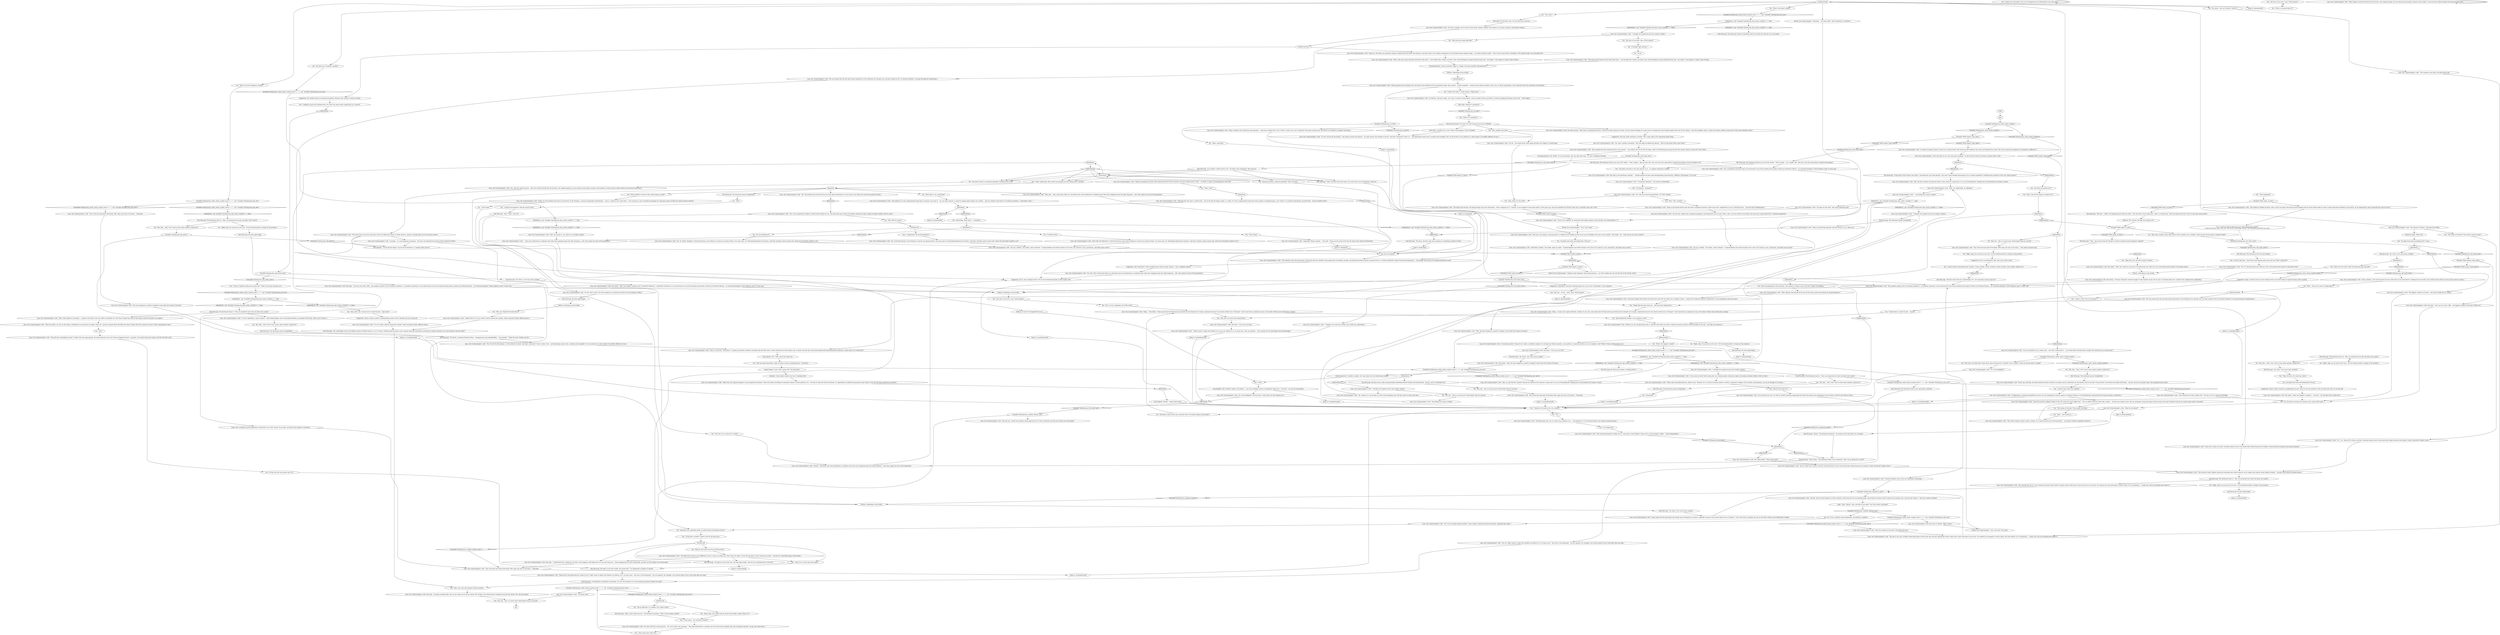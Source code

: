 # WHIRLING / LENA CRYPTIDS CHECK
# White check leading to the first batch of cryptids.
# ==================================================
digraph G {
	  0 [label="START"];
	  1 [label="input"];
	  2 [label="Lena, the Cryptozoologist's wife: \"Hmm... I'm not sure I agree with that, sweetie. At any rate, some argue that the kind green ape should also be thought of as human, especially because it has shown itself to be so *humane*. I don't dare form an opinion one way or the other without more information, though.\""];
	  3 [label="You: \"What evidence is there of this animal being a sound?\""];
	  4 [label="Lena, the Cryptozoologist's wife: \"Plenty. It's the evidence that led to its discovery. In the Twenties, a group of Areopagite ornithologists -- that is, scientists who study birds -- were trying out a new recording technology for capturing sounds outside the range of human hearing.\""];
	  5 [label="IsKimHere()  and  Variable[\"whirling.lena_kim_wants_cryptids\"] == false"];
	  6 [label="IsKimHere()  and  Variable[\"whirling.lena_kim_wants_cryptids\"] == false", shape=diamond];
	  7 [label="!(IsKimHere()  and  Variable[\"whirling.lena_kim_wants_cryptids\"] == false)", shape=diamond];
	  8 [label="You: \"Right, okay, we can move on for now.\" (It'd be dishonourable to renege on the promise.)"];
	  9 [label="Lena, the Cryptozoologist's wife: \"There are limits, you see, to how large a metabolism an ecosystem can beget. Some say a gravity anomaly below the Koko Nur desert might allow the creature to grow to these *gargantuan* sizes.\""];
	  10 [label="Lena, the Cryptozoologist's wife: \"Oh -- it is. None of its victims survived. Grieving relatives never even found their bodies because the Gnome's venom *dissolved* organic tissue.\""];
	  11 [label="You: \"It followed him?\""];
	  12 [label="Lena, the Cryptozoologist's wife: \"The bird was controlling his mind. It *kept* him from approaching. He could step back, but every time he stepped forward -- paralysis. Uwe spent three days trying, until the bird flew away.\""];
	  13 [label="Lena, the Cryptozoologist's wife: \"More like *he* followed it. A bird that big has many litres of blood in it and he was dying of thirst. For many days, Dr. Plattenkalk followed the teratorn, until they reached a great canyon wall, where the bird finally landed to rest.\""];
	  14 [label="Lena, the Cryptozoologist's wife: \"The eight-eyed teratorn was indifferent to him, as long as he didn't get closer than two steps. It even let him feed on some carcasses up there -- and the two unfertilized eggs it left behind.\""];
	  15 [label="Lena, the Cryptozoologist's wife: She grins. \"I'm glad you liked them, but I'm not really one to tell you about *all* of them. You should ask my husband if you get the chance. He's the real expert.\""];
	  16 [label="You: \"I helped you get your husband back. You *owe* me some sweet cryptid facts as a reward!\""];
	  17 [label="You: \"I want to know everything about cryptids. Living cryptids, extinct cryptids, marine cryptids, land cryptids. Bring it on!\""];
	  18 [label="Lena, the Cryptozoologist's wife: \"Your work must get quite frustrating. Well, okay, just one or two more...\" She grins."];
	  19 [label="You: \"But, but... this is so much more *interesting* than my real job.\""];
	  20 [label="Lena, the Cryptozoologist's wife: \"Please don't misunderstand me, either of you! I didn't mean to imply that Seolites are inferior to us. In many ways,\" she turns to the lieutenant, \"you are superior. For example, your earwax doesn't have a foul odour like ours does.\""];
	  21 [label="Kim Kitsuragi: \"A tremendous evolutionary advantage, I'm sure. But perhaps we've had enough speculative biology for today?\""];
	  22 [label="Lena, the Cryptozoologist's wife: \"What do you mean?\""];
	  23 [label="You: \"He doesn't seem to have any character flaws. No human being is that perfect.\""];
	  24 [label="Lena, the Cryptozoologist's wife: She smiles. \"Well, the most dangerous cryptid is thought to have been the Gnome of Geroma.\""];
	  25 [label="Kim Kitsuragi: \"If the body of the creature was found,\" the lieutenant can't help himself, \"why aren't there detailed illustrations of it in science textbooks? Confirming the existence of this very lethal species?\""];
	  26 [label="You: \"Shush, Kim, she's gonna tell me about the invisible cryptid. What is it?\""];
	  27 [label="Jump to: [daquahub]"];
	  28 [label="You: \"What does it, um, sound like?\""];
	  29 [label="Lena, the Cryptozoologist's wife: \"Like nothing. It's such a high-pitched sound that us humans can't hear it -- nor can other animals. It could be ringing right outside your window -- and you wouldn't even know it! It could be anywhere -- everywhere, even...\""];
	  30 [label="Jump to: [daquahub]"];
	  31 [label="Kim Kitsuragi: \"And I *don't*. Just one.\""];
	  32 [label="Lena, the Cryptozoologist's wife: \"...everything has a price, sweetie.\""];
	  33 [label="You: \"Wow. *The* cryptid?\""];
	  34 [label="You: \"I understand. He started hunting it.\""];
	  35 [label="Lena, the Cryptozoologist's wife: \"Absolutely, sweetie,\" she smiles, glad you agree. \"Cryptozoologists have been tracing it ever since, but Uamrao is vast, mysterious, and holds many secrets.\""];
	  36 [label="Lena, the Cryptozoologist's wife: \"This one's very famous, everyone knows it. People will be looking at that tie on you and thinking: that man is into cryptids.\" She winks. \"So -- what else do you want to know?\""];
	  37 [label="Logic: \"Alas!\" Always \"alas, and then it was gone!\" Isn't that overly convenient?"];
	  38 [label="Lena, the Cryptozoologist's wife: \"I'm very grateful to you, sweetie. But -- now that I think about it -- you should talk to Morell about cryptids. He could tell you so much more!\""];
	  39 [label="Lena, the Cryptozoologist's wife: \"Oh, I'd be delighted!\""];
	  40 [label="You: \"Why don't you have more information?\""];
	  41 [label="Kim Kitsuragi: The lieutenant pauses thoughtfully."];
	  42 [label="You: \"I don't understand. Why would you prolong your life? Being alive is terrible.\""];
	  43 [label="You: \"Right, okay, we can move on for now.\" (It'd be dishonourable to renege on the promise.)"];
	  44 [label="You: \"What if it's predatory?\""];
	  45 [label="You: \"They amplify each other.\""];
	  46 [label="Variable[\"whirling.lena_tell_water_lock\"]"];
	  47 [label="Variable[\"whirling.lena_tell_water_lock\"]", shape=diamond];
	  48 [label="!(Variable[\"whirling.lena_tell_water_lock\"])", shape=diamond];
	  49 [label="Volition: Or he'll be *disappointed* in you."];
	  50 [label="You: \"Immortal bacteria, immortal geologist? That's too wild.\""];
	  51 [label="You: No. It was a perfectly good explanation, stop being so sceptical."];
	  52 [label="You: \"Okay. What *is* this bird?\""];
	  53 [label="Lena, the Cryptozoologist's wife: \"The eight-eyed teratorn, the largest flying avian ever discovered -- with a wingspan of 11.5 metres. It was thought to have gone extinct 3,500 years ago, some even doubted the *fossils* were real. A mutation, they said. Until...\""];
	  54 [label="Lena, the Cryptozoologist's wife: \"It happened on a botanical expedition into the vast and unexplored Uamrao canyon in southeast Iilmaraa. Dr. Plattenkalk got separated from his group during a sandstorm...\""];
	  55 [label="Variable[\"TASK.inspect_traps_done\"]"];
	  56 [label="Variable[\"TASK.inspect_traps_done\"]", shape=diamond];
	  57 [label="!(Variable[\"TASK.inspect_traps_done\"])", shape=diamond];
	  58 [label="IsKimHere()  and  Variable[\"whirling.lena_kim_wants_cryptids\"] == false"];
	  59 [label="IsKimHere()  and  Variable[\"whirling.lena_kim_wants_cryptids\"] == false", shape=diamond];
	  60 [label="!(IsKimHere()  and  Variable[\"whirling.lena_kim_wants_cryptids\"] == false)", shape=diamond];
	  61 [label="Morell, the Cryptozoologist: \"Sure, why not?\" He scowls."];
	  62 [label="Jump to: [lenamainhub]"];
	  63 [label="kimhumanhub"];
	  64 [label="Kim Kitsuragi: The lieutenant leans in. \"Hey, you promised you'd only ask about one cryptid.\""];
	  65 [label="You: \"What's the tiniest cryptid?\""];
	  66 [label="Lena, the Cryptozoologist's wife: \"The most dangerous cryptid is thought to have been the Gnome of Geroma.\""];
	  67 [label="Kim Kitsuragi: The lieutenant leans in. \"Hey, you promised you'd only ask about *one* cryptid.\""];
	  68 [label="You: \"But, Kim... Don't *you* want to hear about another cryptid too?\""];
	  69 [label="You: \"Wow. With its saliva?\""];
	  70 [label="Lena, the Cryptozoologist's wife: \"The world's largest canyon system, sweetie. It's a barren waste east of the Erg desert -- an ancient riverbed, completely dried up.\""];
	  71 [label="You: \"Hold on, how did he survive to tell the story?\""];
	  72 [label="Suggestion: Nope, you don't have any new winning tactics to get the woman to spill the beans about cryptids."];
	  73 [label="Kim Kitsuragi: He nods approvingly."];
	  74 [label="Kim Kitsuragi: The lieutenant pauses thoughtfully."];
	  75 [label="Lena, the Cryptozoologist's wife: \"Mhm, Mijanou did talk about the end of the world a great deal before her abrupt departure.\""];
	  76 [label="Kim Kitsuragi: \"We don't have time for Cryptozoology 101. Let's get back to work, shall we?\""];
	  77 [label="Lena, the Cryptozoologist's wife: She looks at you, her voice grave suddenly. \"It still took the Gnome of Geroma an entire *day* to die.\""];
	  78 [label="Lena, the Cryptozoologist's wife: \"I thought we'd agreed on just one cryptid, sweetie.\""];
	  79 [label="Electrochemistry: Cryptids, cryptids, let's hear about ALL the interesting cryptids!"];
	  80 [label="Lena, the Cryptozoologist's wife: \"Oh, no, I didn't mean to imply that Seolites are inferior to us. In many ways,\" she turns to the lieutenant, \"you are superior. For example, your earwax doesn't have a foul odour like ours does.\""];
	  81 [label="Lena, the Cryptozoologist's wife: \"That would be the Giant of Koko Nur!\" she says as if it's common knowledge."];
	  82 [label="You: \"You mean, there is an immortal geologist wandering the world?\""];
	  83 [label="Lena, the Cryptozoologist's wife: \"I thought we'd agreed on just one cryptid, sweetie.\""];
	  84 [label="Lena, the Cryptozoologist's wife: \"No one knows for sure. It is like an *awful* mountain appearing from below the horizon and expanding to cover almost a third of your field of vision.\""];
	  85 [label="Lena, the Cryptozoologist's wife: \"The towering luminosity of Koko Nur is a bad omen in local folklore. Some say it's a fata morgana, others -- a fate unimaginable.\""];
	  86 [label="You: \"But, Kim... Don't *you* want to hear about another cryptid too?\""];
	  87 [label="You: \"Are there any photos of it?\""];
	  88 [label="Lena, the Cryptozoologist's wife: \"It could be,\" she says calmly. \"As I said, it could be *everywhere*, and we wouldn't know any better. It could be ringing all the days of our lives -- *and* nights.\""];
	  89 [label="Lena, the Cryptozoologist's wife: \"After that, the corpuscle appears to have migrated elsewhere. There have been recordings of anomalies similar to those spotted in Ea -- but they've been few and far between. It's impossible to confirm the presence of any stable Col Do Ma Ma Daqua population anywhere.\""];
	  90 [label="Suggestion: She *transforms* when speaking about these strange animals -- into a confident woman."];
	  91 [label="Lena, the Cryptozoologist's wife: \"He was lost, without any navigation equipment and desperately low on water. After a day or two he noticed a bird high in the noon sky. A great black bird, it seemed gargantuan.\""];
	  92 [label="You: \"He was following it?\""];
	  93 [label="Lena, the Cryptozoologist's wife: \"Yes. Or, rather, *hunting*. A bird that big has a lot of blood in it and he was dying of thirst. For many days, Dr. Plattenkalk followed the teratorn, until they reached a great canyon wall, where the bird finally landed to rest.\""];
	  94 [label="Rhetoric: He's sincere. He likes the audacity of it."];
	  95 [label="Variable[\"whirling.lena_white_check_cryptids\"]"];
	  96 [label="Variable[\"whirling.lena_white_check_cryptids\"]", shape=diamond];
	  97 [label="!(Variable[\"whirling.lena_white_check_cryptids\"])", shape=diamond];
	  98 [label="Jump to: [lenamainhub]"];
	  99 [label="Lena, the Cryptozoologist's wife: \"Your work must get quite frustrating. Well, okay, just one or two more...\" She smiles mischievously."];
	  100 [label="Lena, the Cryptozoologist's wife: \"Sorry, sweetie. I can't get into that just now. Garte did say he could deliver a telegram for me earlier, and I should really notify our house sitter about our delay...\""];
	  101 [label="IsKimHere()  and  Variable[\"whirling.lena_kim_wants_cryptids\"] == false"];
	  102 [label="IsKimHere()  and  Variable[\"whirling.lena_kim_wants_cryptids\"] == false", shape=diamond];
	  103 [label="!(IsKimHere()  and  Variable[\"whirling.lena_kim_wants_cryptids\"] == false)", shape=diamond];
	  104 [label="Kim Kitsuragi: He nods approvingly."];
	  105 [label="You: \"Just one or two more, Lena. Pretty please?\""];
	  106 [label="Lena, the Cryptozoologist's wife: \"I thought we'd agreed on just one cryptid, sweetie.\""];
	  107 [label="Lena, the Cryptozoologist's wife: \"Yes, and she's quite mad too -- after she treated herself with the bacteria, she stopped ageing, but also became increasingly eccentric and irascible, so that even her oldest friends were forced to pull away...\""];
	  108 [label="Lena, the Cryptozoologist's wife: \"Hmm...\" She thinks. \"Some argue that the kind green ape should also be thought of as human, especially because it has shown itself to be so *humane*. I don't dare form an opinion one way or the other without more information, though.\""];
	  109 [label="Variable[\"whirling.lena_white_check_cryptid_count\"] == 2  and  Variable[\"whirling.lena_just_one\"]"];
	  110 [label="Variable[\"whirling.lena_white_check_cryptid_count\"] == 2  and  Variable[\"whirling.lena_just_one\"]", shape=diamond];
	  111 [label="!(Variable[\"whirling.lena_white_check_cryptid_count\"] == 2  and  Variable[\"whirling.lena_just_one\"])", shape=diamond];
	  112 [label="IsKimHere()"];
	  113 [label="IsKimHere()", shape=diamond];
	  114 [label="!(IsKimHere())", shape=diamond];
	  115 [label="Jump to: [daquahub]"];
	  116 [label="Kim Kitsuragi: \"Okay. I won't spoil your fun,\" the lieutenant concedes. \"What is the invisible cryptid?\""];
	  117 [label="IsKimHere()"];
	  118 [label="IsKimHere()", shape=diamond];
	  119 [label="!(IsKimHere())", shape=diamond];
	  120 [label="Half Light: Maybe it's predatory?"];
	  121 [label="You: \"The Gnome of Geroma? That doesn't sound too bad.\""];
	  122 [label="You: \"*Cryobacter... katlensis*?\""];
	  123 [label="You: \"And there was something about an undiscovered sub-species of man?\""];
	  124 [label="Lena, the Cryptozoologist's wife: \"Yes. A bird that big has a lot of blood in it and he was dying of thirst. For many days Dr. Plattenkalk followed the teratorn. Until they reached a great canyon wall, where the bird finally landed to rest.\""];
	  125 [label="IsKimHere()"];
	  126 [label="IsKimHere()", shape=diamond];
	  127 [label="!(IsKimHere())", shape=diamond];
	  128 [label="IsKimHere()  and  Variable[\"whirling.lena_kim_wants_cryptids\"] == false"];
	  129 [label="IsKimHere()  and  Variable[\"whirling.lena_kim_wants_cryptids\"] == false", shape=diamond];
	  130 [label="!(IsKimHere()  and  Variable[\"whirling.lena_kim_wants_cryptids\"] == false)", shape=diamond];
	  131 [label="Lena, the Cryptozoologist's wife: She smiles. \"Well, the smallest cryptid is the *Cryobacter katlensis*, a unicellular bacterium. It was discovered in one of the northern-most points of Katla on the Boreal Plateau -- by renowned geologist Catelyn Mijanou some 70 years ago.\""];
	  132 [label="You: \"Right, okay, we can move on for now.\" (It'd be dishonourable to renege on the promise.)"];
	  133 [label="Lena, the Cryptozoologist's wife: \"Everyone thought the bacteria had driven her mad. But she really was a brilliant woman -- maybe the Cryobacter katlensis allowed her to see something no one else could...\""];
	  134 [label="Kim Kitsuragi: The lieutenant pauses thoughtfully."];
	  135 [label="Jump to: [lenamainhub]"];
	  136 [label="Kim Kitsuragi: \"Ah, fuck it. Let's have more cryptids.\""];
	  137 [label="Lena, the Cryptozoologist's wife: \"Alas, the first scientist who got his hands on the creature's corpse put it in a jar of formaldehyde, thinking that would detoxify the Gnome's venom.\""];
	  138 [label="Kim Kitsuragi: He nods approvingly."];
	  139 [label="You: \"Are there any *invisible* cryptids?\""];
	  140 [label="Kim Kitsuragi: \"Of course. All fairy tales have someone or something invisible in them.\""];
	  141 [label="You: \"You're right Kim, it's childish, but I need to know.\""];
	  142 [label="Lena, the Cryptozoologist's wife: \"No, dear. But this is basic physics... Oh, sorry, there I go assuming...\" She looks flustered for a moment, her eyes full of mute apology, then she recomposes herself. \"At any rate, these tests...\""];
	  143 [label="Lena, the Cryptozoologist's wife: \"The scientists soon discovered they could track and even *predict* what appeared to be feeding, mating, and migration patterns based on sound waves in a *strictly delimited* range of ultrasonic frequencies -- even higher than those of the highest-pitched bat calls.\""];
	  144 [label="Suggestion: This lady really should be a teacher. She's really good at the explaining things thing."];
	  145 [label="Lena, the Cryptozoologist's wife: \"Sequester. Thyme. Josquin --\" She nods. \"Those are but some of the Ma Ma Daqua they followed individually.\""];
	  146 [label="Lena, the Cryptozoologist's wife: \"They grew quite obsessed with these little birds -- even though they couldn't see them, they could distinguish among individual birds and,\" she smiles, \"even began to *name* some of them.\""];
	  147 [label="Lena, the Cryptozoologist's wife: \"Mijanou disappeared shortly after injecting herself with the bacteria she had brought back to study -- no doubt, in hopes of prolonging her *own* life.\""];
	  148 [label="Kim Kitsuragi: The lieutenant leans in. \"Hey, you promised you'd only ask about one cryptid.\""];
	  149 [label="Kim Kitsuragi: The lieutenant mutters something under his breath but nods for you to go ahead."];
	  150 [label="Lena, the Cryptozoologist's wife: \"Yes! It's the kind green ape. Half war story, half undiscovered species in the genus homo.\""];
	  151 [label="Lena, the Cryptozoologist's wife: \"Well, the cryptid on your pen is the kind green ape.\""];
	  152 [label="Lena, the Cryptozoologist's wife: \"I didn't mean to imply that Seolites are in any way inferior to us. In some ways, they are superior -- every species has its advantages and disadvantages.\""];
	  153 [label="Lena, the Cryptozoologist's wife: \"Which is to say, the kind green ape is a species with which we share a common ancestor and that evolved parallel to our own -- just like your partner's!\""];
	  154 [label="Kim Kitsuragi: \"Yes, advantages such as the flakier texture of Seolite earwax, or so I've heard. Nothing inspires pride in one's species quite like speculative evolutionary biology. Perhaps we've had enough of that for today?\""];
	  155 [label="Lena, the Cryptozoologist's wife: \"*Cryobacter katlensis*,\" she answers immediately."];
	  156 [label="Lena, the Cryptozoologist's wife: \"Alas, no. And the first scientist who got his hands on the creature's corpse put it in a jar of formaldehyde, thinking that would detoxify the Gnome's venom.\""];
	  157 [label="You: \"Why is the Ma Ma Daqua so afraid of us?\""];
	  158 [label="Kim Kitsuragi: The lieutenant pauses thoughtfully."];
	  159 [label="Kim Kitsuragi: \"Ah, fuck it. Let's have more cryptids.\""];
	  160 [label="You: \"Wait, she *injected* herself with it?\""];
	  161 [label="IsKimHere()"];
	  162 [label="IsKimHere()", shape=diamond];
	  163 [label="!(IsKimHere())", shape=diamond];
	  164 [label="Logic: Sure. A perfectly good explanation. It dissolved in its *own* venom. Go on then, ask about more gnomes or whatever."];
	  165 [label="Lena, the Cryptozoologist's wife: \"Yes. It has amazing healing qualities. Some soldiers reported growing back limbs, regaining their sight...\""];
	  166 [label="Untitled hub"];
	  167 [label="Lena, the Cryptozoologist's wife: \"Of course, sweetie. Do you want to hear about another cryptid? The teratorn is, by many accounts, the greatest though...\""];
	  168 [label="You: \"An eight-eyed mind-controlling bird? No way.\""];
	  169 [label="Lena, the Cryptozoologist's wife: She nods. \"I understand your scepticism, but that's what happens with things that are rare and stand out -- their disappearance is most memorable, and they are least likely to be found again.\""];
	  170 [label="You: \"Seems very convenient, that it just disappeared and nothing like it was seen again.\""];
	  171 [label="Variable[\"whirling.lena_white_check_cryptid_count\"] == 2  and  Variable[\"whirling.lena_just_one\"]"];
	  172 [label="Variable[\"whirling.lena_white_check_cryptid_count\"] == 2  and  Variable[\"whirling.lena_just_one\"]", shape=diamond];
	  173 [label="!(Variable[\"whirling.lena_white_check_cryptid_count\"] == 2  and  Variable[\"whirling.lena_just_one\"])", shape=diamond];
	  174 [label="Lena, the Cryptozoologist's wife: She turns to Morell. \"Right, honey?\""];
	  175 [label="Variable[\"whirling.lena_white_check_cryptids_failed\"]"];
	  176 [label="Variable[\"whirling.lena_white_check_cryptids_failed\"]", shape=diamond];
	  177 [label="!(Variable[\"whirling.lena_white_check_cryptids_failed\"])", shape=diamond];
	  178 [label="You: \"Hey, Lena, I'd really like to hear about some of those juicy *cryptids* you've studied. Could you tell me about a couple?\""];
	  179 [label="Lena, the Cryptozoologist's wife: \"It's our closest relative among the cryptids. Same taxonomic family, different genus.\""];
	  180 [label="Lena, the Cryptozoologist's wife: \"Please don't misunderstand me, either of you. *Human* as it is used in everyday speech is hardly a taxonomic category. For all intents and purposes, you can be thought of as human...\""];
	  181 [label="You: \"But, but... this is so much more *interesting* than my real job.\""];
	  182 [label="You: \"What did this cryptid look like?\""];
	  183 [label="Lena, the Cryptozoologist's wife: \"The bacterial colony Mijanou found had remained alive while frozen in ice for longer than anyone could reliably estimate -- certainly from before recorded history.\""];
	  184 [label="You: \"Just one or two more, Lena. Pretty please?\""];
	  185 [label="Kim Kitsuragi: The lieutenant pauses thoughtfully."];
	  186 [label="Variable[\"whirling.lena_big_giant\"]"];
	  187 [label="Variable[\"whirling.lena_big_giant\"]", shape=diamond];
	  188 [label="!(Variable[\"whirling.lena_big_giant\"])", shape=diamond];
	  189 [label="Jump to: [cryptidintrohub]"];
	  190 [label="Volition: Something in him breaks."];
	  191 [label="Lena, the Cryptozoologist's wife: \"What an interesting question! And the answer is: yes, there are!\""];
	  192 [label="Untitled hub"];
	  193 [label="Jump to: [daquahub]"];
	  194 [label="Lena, the Cryptozoologist's wife: \"It's the *Col Do Ma Ma Daqua*,\" the woman corrects her glasses. \"Its name means 'thin whisper of sound'. And that's *precisely* what it is -- self-replicating sound waves, invisible and intangible! The Col Do Ma Ma is very afraid of us, which makes it incredibly difficult to track...\""];
	  195 [label="You: \"I don't know... Do I look like a dweeb?\""];
	  196 [label="Half Light: I wouldn't be so sure. What if the damage is *also* invisible?"];
	  197 [label="Kim Kitsuragi: He nods approvingly."];
	  198 [label="Kim Kitsuragi: The lieutenant leans in. \"Hey, you promised you'd only ask about one cryptid.\""];
	  199 [label="Lena, the Cryptozoologist's wife: \"Well, the answer is: yes, there is an invisible cryptid.\""];
	  200 [label="You: \"Okay. Not now, let's back up a notch.\""];
	  201 [label="Lena, the Cryptozoologist's wife: \"Oh, I'd be delighted! Truth be told, I could really use the company too...\""];
	  202 [label="Variable[\"TASK.inspect_traps_done\"]"];
	  203 [label="Variable[\"TASK.inspect_traps_done\"]", shape=diamond];
	  204 [label="!(Variable[\"TASK.inspect_traps_done\"])", shape=diamond];
	  205 [label="Lena, the Cryptozoologist's wife: She grins. \"Can't say no to that. Well... the biggest cryptid is the Giant of Koko Nur.\""];
	  206 [label="Jump to: [lenamainhub]"];
	  207 [label="Lena, the Cryptozoologist's wife: \"The smallest cryptid is the *Cryobacter katlensis*, a unicellular bacterium. It was discovered in one of the northern-most points of Katla on the Boreal Plateau -- by renowned geologist Catelyn Mijanou some 70 years ago.\""];
	  208 [label="Jump to: [cryptidintrohub]"];
	  209 [label="You: \"People like him who stand out... they just don't belong here.\""];
	  210 [label="Jump to: [lenamainhub]"];
	  211 [label="Lena, the Cryptozoologist's wife: She grins. \"Can't say no to that. Well... the smallest cryptid is the *Cryobacter katlensis*, a unicellular bacterium. It was discovered in one of the northern-most points of Katla on the Boreal Plateau -- by renowned geologist Catelyn Mijanou some 70 years ago.\""];
	  212 [label="You: \"A whisper light and low...\""];
	  213 [label="Lena, the Cryptozoologist's wife: \"Well, dear -- they cancel each other out. And these tests were performed so recklessly that when they happened upon the right frequency... well, they wiped out most of the population.\""];
	  214 [label="You: \"But how can an animal be a sound?\""];
	  215 [label="You: \"Interesting. What about...\" (Conclude.)"];
	  216 [label="Lena, the Cryptozoologist's wife: \"Yes. The bacteria had survived in the ice since times immemorial. It is not hard to see where she could have gotten the idea.\""];
	  217 [label="Lena, the Cryptozoologist's wife: \"Indeed there is! It's our closest relative among the cryptids. Same taxonomic family, different genus.\""];
	  218 [label="You: \"Is this bird a cryptid?\" (Point to the tie she gave you.)"];
	  219 [label="Morell, the Cryptozoologist: \"Mutation...\" the man scoffs. \"All of evolution is a mutation.\""];
	  220 [label="Kim Kitsuragi: \"This one -- I liked,\" the lieutenant puts down his notes. \"Not only does it have eight eyes, *and* is a living fossil, *and* the largest bird ever to live. It also does mind control.\""];
	  221 [label="Variable[\"TASK.report_to_lena\"]"];
	  222 [label="Variable[\"TASK.report_to_lena\"]", shape=diamond];
	  223 [label="!(Variable[\"TASK.report_to_lena\"])", shape=diamond];
	  224 [label="Morell, the Cryptozoologist: \"Modern radar telemetry shows great promise -- we *will* confirm this one. By the end of the decade, latest.\""];
	  225 [label="Variable[\"whirling.lena_tell_water_lock\"]"];
	  226 [label="Variable[\"whirling.lena_tell_water_lock\"]", shape=diamond];
	  227 [label="!(Variable[\"whirling.lena_tell_water_lock\"])", shape=diamond];
	  228 [label="Suggestion: Sometimes, the most charming thing you can do is be *reasonable* in your requests."];
	  229 [label="Lena, the Cryptozoologist's wife: \"I suppose you could use a break, and I could use a distraction...\""];
	  230 [label="Kim Kitsuragi: The lieutenant shuts his eyes briefly..."];
	  231 [label="Variable[\"whirling.lena_tell_water_lock\"]"];
	  232 [label="Variable[\"whirling.lena_tell_water_lock\"]", shape=diamond];
	  233 [label="!(Variable[\"whirling.lena_tell_water_lock\"])", shape=diamond];
	  234 [label="Kim Kitsuragi: \"Ah, fuck it. Let's have more cryptids.\""];
	  235 [label="You: \"Just one or two more, Lena. Pretty please?\""];
	  236 [label="Lena, the Cryptozoologist's wife: \"Oh, sweetie, it's not all quite so awful. But prolonging one's life does seem to come with risks.\""];
	  237 [label="daquahub"];
	  238 [label="You: Just nod eagerly."];
	  239 [label="Variable[\"whirling.lena_col_half\"]"];
	  240 [label="Variable[\"whirling.lena_col_half\"]", shape=diamond];
	  241 [label="!(Variable[\"whirling.lena_col_half\"])", shape=diamond];
	  242 [label="You: \"Mhm, song birds.\""];
	  243 [label="You: \"Could it be *here*?\" (Look around.) \"Right now?\""];
	  244 [label="Lena, the Cryptozoologist's wife: \"It's not. Don't worry. If it were predatory we would have found it by the damage it inflicts.\""];
	  245 [label="Physical Instrument: You have *no clue* because you're not a DWEEB."];
	  246 [label="You: \"This has been educational, sadly we need to discuss something else.\" (Conclude.)"];
	  247 [label="You: \"War story?\""];
	  248 [label="Volition: Something in him breaks."];
	  249 [label="Lena, the Cryptozoologist's wife: \"Every now and then, the bird would dive down to feed on an animal carcass somewhere on the horizon. But by the time Uwe got there, the teratorn had taken off already -- and the carcass was picked clean. This happened many times.\""];
	  250 [label="Lena, the Cryptozoologist's wife: \"Yes way, sweetie,\" she smiles, used to derision. \"Cryptozoologists have been tracing it ever since, but Uamrao is vast, mysterious, and holds many secrets.\""];
	  251 [label="Suggestion: There's really no point in manipulating anyone. She'd be only too pleased to tell you about her work. Go on and ask!"];
	  252 [label="Kim Kitsuragi: The lieutenant throws you one of his *looks*. \"*One* cryptid -- not a couple. One. This won't turn into some kind of cryptid extravaganza.\""];
	  253 [label="Variable[\"whirling.lena_cryptids_rhetoric_alas\"]"];
	  254 [label="Variable[\"whirling.lena_cryptids_rhetoric_alas\"]", shape=diamond];
	  255 [label="!(Variable[\"whirling.lena_cryptids_rhetoric_alas\"])", shape=diamond];
	  256 [label="Lena, the Cryptozoologist's wife: \"But just one. I doubt your partner would appreciate it if I were to distract you from your duties for much longer!\""];
	  257 [label="Lena, the Cryptozoologist's wife: \"The biggest cryptid is of course -- the Giant of Koko Nur. It's huge.\""];
	  258 [label="You: \"Right, okay, we can move on for now.\" (It'd be dishonourable to renege on the promise.)"];
	  259 [label="Variable[\"whirling.lena_white_check_cryptid_count\"] == 2  and  Variable[\"whirling.lena_just_one\"]"];
	  260 [label="Variable[\"whirling.lena_white_check_cryptid_count\"] == 2  and  Variable[\"whirling.lena_just_one\"]", shape=diamond];
	  261 [label="!(Variable[\"whirling.lena_white_check_cryptid_count\"] == 2  and  Variable[\"whirling.lena_just_one\"])", shape=diamond];
	  262 [label="Kim Kitsuragi: The lieutenant looks at you, pleasantly surprised."];
	  263 [label="Lena, the Cryptozoologist's wife: She looks at the lieutenant, genially. \"...though Seolites do have some distinguishing characteristics, different *advantages*, if you will.\""];
	  264 [label="You: \"And just how big is it?\""];
	  265 [label="Encyclopedia: \"Col Do Ma Ma Daqua\" can also be translated as \"a whisper light and low.\""];
	  266 [label="Lena, the Cryptozoologist's wife: \"That is a sad story.\" She frowns. \"A group of university students assisting with the field work, in their enthusiasm for the project and, no doubt, because they were preoccupied with impressing their professors, nearly drove it to *extinction*.\""];
	  267 [label="IsKimHere()"];
	  268 [label="IsKimHere()", shape=diamond];
	  269 [label="!(IsKimHere())", shape=diamond];
	  270 [label="IsKimHere()"];
	  271 [label="IsKimHere()", shape=diamond];
	  272 [label="!(IsKimHere())", shape=diamond];
	  273 [label="You: \"She was preparing for the end times. She wanted to witness and record the Twilight Proceedings.\""];
	  274 [label="Kim Kitsuragi: \"That's not how the world works. Let's get back to our investigation, shall we?\""];
	  275 [label="You: \"It won't take long... what harm could hearing about one, just one *little* cryptid do?\""];
	  276 [label="Lena, the Cryptozoologist's wife: \"None of its victims survived. Grieving relatives never even found their bodies because the Gnome's venom dissolved organic tissue almost entirely.\""];
	  277 [label="Variable[\"whirling.lena_white_check_cryptid_count\"] == 2  and  Variable[\"whirling.lena_just_one\"]"];
	  278 [label="Variable[\"whirling.lena_white_check_cryptid_count\"] == 2  and  Variable[\"whirling.lena_just_one\"]", shape=diamond];
	  279 [label="!(Variable[\"whirling.lena_white_check_cryptid_count\"] == 2  and  Variable[\"whirling.lena_just_one\"])", shape=diamond];
	  280 [label="IsKimHere()"];
	  281 [label="IsKimHere()", shape=diamond];
	  282 [label="!(IsKimHere())", shape=diamond];
	  283 [label="Kim Kitsuragi: He gives Lena a look communicating something between disgust and exasperation. \"Ma'am, you're *confusing* him.\""];
	  284 [label="cryptidintrohub"];
	  285 [label="You: \"I intend to live forever too. As a symbol.\""];
	  286 [label="bacteriahub"];
	  287 [label="You: \"What's that?\""];
	  288 [label="Lena, the Cryptozoologist's wife: \"...they were performed so recklessly that when they happened upon the right frequency... well, they wiped out most of the population.\""];
	  289 [label="You: \"They cancel each other out.\""];
	  290 [label="Lena, the Cryptozoologist's wife: She nods gravely. \"They tried to communicate with it, and had no other means but sound. So they started sending out sound waves at frequencies they thought might match the Ma Ma Daqua's. And what happens when a sound wave meets another sound wave of the same frequency, dear?\""];
	  291 [label="Jump to: [cryptidintrohub]"];
	  292 [label="You: \"What happened?\""];
	  293 [label="Lena, the Cryptozoologist's wife: \"Then the teratorn suddenly looked at him. He could see it had *eight eyes* -- four on either side of its skull, like a spider -- and the man couldn't move. He was paralysed, frozen into place with the rock in his hand. Whatever he did, he could not get closer to the bird.\""];
	  294 [label="You: \"An eight-eyed mind-controlling bird? C'mon...\""];
	  295 [label="You: \"Okay. So it's never been seen again.\""];
	  296 [label="Suggestion: You should totally use emotional blackmail. Because that *always* works on women."];
	  297 [label="IsKimHere()"];
	  298 [label="IsKimHere()", shape=diamond];
	  299 [label="!(IsKimHere())", shape=diamond];
	  300 [label="You: \"But, but... this is so much more *interesting* than my real job.\""];
	  301 [label="Kim Kitsuragi: The lieutenant leans in. \"Hey, you promised you'd only ask about one cryptid.\""];
	  302 [label="Kim Kitsuragi: He nods and assumes a waiting posture."];
	  303 [label="Lena, the Cryptozoologist's wife: She smiles. \"Well, the cryptid on your pen is the kind green ape. Half war story, half undiscovered species in the genus homo.\""];
	  304 [label="Lena, the Cryptozoologist's wife: \"Some argue that the kind green ape should also be thought of as human, especially because it has shown itself to be so *humane*. I don't dare form an opinion one way or the other without more information, though.\""];
	  305 [label="Lena, the Cryptozoologist's wife: \"The kind green ape, too, is in some ways superior to us -- such kindness as it has demonstrated is not common among humans.\""];
	  306 [label="Jump to: [cryptidintrohub]"];
	  307 [label="Variable[\"whirling.lena_dangerous_giant\"]"];
	  308 [label="Variable[\"whirling.lena_dangerous_giant\"]", shape=diamond];
	  309 [label="!(Variable[\"whirling.lena_dangerous_giant\"])", shape=diamond];
	  310 [label="Lena, the Cryptozoologist's wife: \"Instead, all the venom leaked out of the creature's teeth and into the surrounding liquid, dissolving the creature itself. A poetic end, perhaps, but a real loss for science...\" she says, mostly to herself."];
	  311 [label="Lena, the Cryptozoologist's wife: \"Wild, yes. Impossible, no. Although...\""];
	  312 [label="Jump to: [cryptidintrohub]"];
	  313 [label="Lena, the Cryptozoologist's wife: \"Oh yes. None of its victims survived. Grieving relatives never even found their bodies because the Gnome's venom *dissolved* organic tissue.\""];
	  314 [label="You: \"Okay -- and Uamrao is...\""];
	  315 [label="Jump to: [cryptidintrohub]"];
	  316 [label="You: \"An eight-eyed mind-controlling bird. Fuck yes.\""];
	  317 [label="Kim Kitsuragi: \"I'm glad you see it that way.\" He nods approvingly. \"Did we have anything more to do here?\""];
	  318 [label="Suggestion: You're an enthusiastic idiot. But you're still an idiot."];
	  319 [label="You: \"But, Kim... Don't *you* want to hear about another cryptid too?\""];
	  320 [label="You: \"But, Kim... Don't *you* want to hear about another cryptid too?\""];
	  321 [label="Lena, the Cryptozoologist's wife: \"My husband did, but it's a shy creature and only shows itself to humans when it feels that it must invervene to save lives. No scientist has ever been able to track it down. It's so mysterious -- I really can't tell you anything more about it.\""];
	  322 [label="You: \"I think there's a name for that -- racism.\""];
	  323 [label="Lena, the Cryptozoologist's wife: \"We can assume that she has been living somewhere in the wilderness for decades now, all alone except for the *Cryobacter katlensis* coursing through her bloodstream...\""];
	  324 [label="Lena, the Cryptozoologist's wife: \"After Mijanou treated herself with the bacteria, she stopped ageing, but also became increasingly eccentric and irascible, so that even her oldest friends were forced to pull away...\""];
	  325 [label="IsKimHere()  and  Variable[\"whirling.lena_kim_wants_cryptids\"] == false"];
	  326 [label="IsKimHere()  and  Variable[\"whirling.lena_kim_wants_cryptids\"] == false", shape=diamond];
	  327 [label="!(IsKimHere()  and  Variable[\"whirling.lena_kim_wants_cryptids\"] == false)", shape=diamond];
	  328 [label="Lena, the Cryptozoologist's wife: \"I'm glad you did, dear.\" She seems genuinely glad."];
	  329 [label="Lena, the Cryptozoologist's wife: \"The *Col Do Ma Ma Daqua*, or 'thin whisper of sound'. And that's *precisely* what it seems to be -- self-replicating sound waves, invisible and intangible! It's very afraid of us, which makes it incredibly difficult to track.\""];
	  330 [label="IsKimHere()"];
	  331 [label="IsKimHere()", shape=diamond];
	  332 [label="!(IsKimHere())", shape=diamond];
	  333 [label="Lena, the Cryptozoologist's wife: \"Although the 'low' part is a little ironic -- the Col Do Ma Ma Daqua makes, or, rather, *is* such a high-pitched sound that other animals, including humans, can't *hear* it. It could be everywhere, all of the time -- and we wouldn't know.\""];
	  334 [label="Lena, the Cryptozoologist's wife: \"They realized that they had discovered a new species -- and called it the Col Do Ma Ma Daqua. After the Perikarnassian name for the voice of god, which is said to be *very* silent.\""];
	  335 [label="Lena, the Cryptozoologist's wife: \"No, dear. They cancel each other out. And these tests were performed so recklessly that when they happened upon the right frequency... well, they wiped out most of the population.\""];
	  336 [label="Lena, the Cryptozoologist's wife: \"Oh yes.\" The small silvery skull shines between your fingers, its beak sharp."];
	  337 [label="Lena, the Cryptozoologist's wife: \"Alone in the blasted desert heat the doctor wandered eastward, where man hasn't stepped foot in over a thousand years -- since the fall of Perikarnassis.\""];
	  338 [label="Variable[\"TASK.report_to_lena\"]"];
	  339 [label="Variable[\"TASK.report_to_lena\"]", shape=diamond];
	  340 [label="!(Variable[\"TASK.report_to_lena\"])", shape=diamond];
	  341 [label="Lena, the Cryptozoologist's wife: \"The professor climbed up there, with a rock in his hand. He found the bird sleeping with its head tucked under its wing. A great black pile of feathers on the perch. So he approached, slowly squeezing the rock in his fist...\""];
	  342 [label="Lena, the Cryptozoologist's wife: \"Yes way, sweetie,\" she smiles, used to derision. \"Cryptozoologists have been tracing it ever since, but Uamrao is vast, mysterious, and holds many secrets.\""];
	  343 [label="IsKimHere()"];
	  344 [label="IsKimHere()", shape=diamond];
	  345 [label="!(IsKimHere())", shape=diamond];
	  346 [label="Kim Kitsuragi: \"Ah, fuck it. Let's have more cryptids.\""];
	  347 [label="Lena, the Cryptozoologist's wife: She frowns. \"Oh dear. Normally I would be happy to talk cryptids all day, but I'm just so frazzled right now, I couldn't tell a tadpole from a fingerling.\""];
	  348 [label="You: \"Is that a cryptid on this pen you gave me?\" (Take out the pen she gave you.)"];
	  349 [label="You: \"You mean... Kim isn't human? I knew it!\""];
	  350 [label="Jump to: [cryptidintrohub]"];
	  351 [label="Lena, the Cryptozoologist's wife: \"Your work must get quite frustrating. Well, okay, just one or two more...\" She grins."];
	  352 [label="Lena, the Cryptozoologist's wife: \"Everything has a price, sweetie.\""];
	  353 [label="You: \"Oh.\""];
	  354 [label="Lena, the Cryptozoologist's wife: \"Granted, kindness may not be an evolutionary advantage...\""];
	  355 [label="You: \"Is it dangerous?\""];
	  356 [label="Volition: Something in him breaks."];
	  357 [label="Kim Kitsuragi: \"Of course. A common thread in these -- disappearance and unfalsifiability...\" He concedes: \"I liked the story, though, ma'am.\""];
	  358 [label="Encyclopedia: Whooh... tough choice there."];
	  359 [label="You: \"Until?\""];
	  360 [label="Lena, the Cryptozoologist's wife: \"Until it was *sighted* by renowned Gottwaldian explorer and naturalist Uwe Plattenkalk in '21.\""];
	  361 [label="Encyclopedia: This *renown* seems a bit dubious -- your own catalogue comes up completely empty, but -- of course -- you are not all knowing."];
	  362 [label="Morell, the Cryptozoologist: \"Very, *very* hard.\""];
	  363 [label="Kim Kitsuragi: \"Uhm... Do we have time for *breaks* to listen to theories about imaginary animals?\""];
	  364 [label="You: \"Okay, Kim. Just one little cryptid. Promise.\""];
	  365 [label="You: \"I'm pretty sure Kim is the same species as us... to suggest otherwise is stupid.\""];
	  366 [label="You: \"What's the biggest cryptid?\""];
	  367 [label="You: \"What's the most dangerous cryptid?\""];
	  368 [label="Jump to: [lenamainhub]"];
	  369 [label="You: \"But, but... this is so much more *interesting* than my real job.\""];
	  370 [label="Lena, the Cryptozoologist's wife: \"Well, the most dangerous cryptid is thought to have been the Gnome of Geroma.\""];
	  371 [label="Kim Kitsuragi: \"Ah, fuck it. Let's have more cryptids.\""];
	  372 [label="unicellularhub"];
	  373 [label="Volition: Something in him breaks."];
	  374 [label="You: \"Extinction?\""];
	  375 [label="Encyclopedia: Psst. They cancel each other out."];
	  376 [label="Lena, the Cryptozoologist's wife: \"Yes, that's another translation.\" Her eyes light up behind her glasses. \"They're both quite lovely, aren't they?\""];
	  377 [label="You: \"Go on.\""];
	  378 [label="Variable[\"whirling.lena_tell_water_lock\"]"];
	  379 [label="Variable[\"whirling.lena_tell_water_lock\"]", shape=diamond];
	  380 [label="!(Variable[\"whirling.lena_tell_water_lock\"])", shape=diamond];
	  381 [label="Kim Kitsuragi: The lieutenant throws you one of his *looks*. \"*One* cryptid -- like you said. One. This can't turn into some kind of cryptid extravaganza. We have things to do.\""];
	  382 [label="Kim Kitsuragi: \"It's actually *a little* hard to see.\" He looks at her sceptically. \"But do go on.\""];
	  383 [label="Lena, the Cryptozoologist's wife: \"Yes. It was reported by soldiers in South Safre during the war. The kind green ape would visit bunkers during the night, healing wounded soldiers with its saliva.\""];
	  384 [label="Half Light: Eat the bird, Uwe. It's the only way to survive."];
	  385 [label="You: \"I need to hear about this sighting.\""];
	  386 [label="Jump to: [cryptidintrohub]"];
	  387 [label="Untitled hub (03)"];
	  388 [label="Variable[\"TASK.report_to_lena\"]"];
	  389 [label="Variable[\"TASK.report_to_lena\"]", shape=diamond];
	  390 [label="!(Variable[\"TASK.report_to_lena\"])", shape=diamond];
	  391 [label="You: \"Hey, Lena, I'd like to hear about some of the cryptids you've studied. Could you just tell me about a couple of them?\""];
	  392 [label="Lena, the Cryptozoologist's wife: She smiles. \"Well, the *biggest* cryptid is -- of course -- the horrible Giant of Koko Nur.\""];
	  393 [label="IsKimHere()"];
	  394 [label="IsKimHere()", shape=diamond];
	  395 [label="!(IsKimHere())", shape=diamond];
	  396 [label="You: \"Have you ever tried to find the kind green ape yourself?\""];
	  397 [label="You: \"And undoubtedly inferior to our species as well.\""];
	  398 [label="You: \"I knew it, Kim! You're not human!\""];
	  399 [label="You: \"Right, okay, we can move on for now.\" (It'd be dishonourable to renege on the promise.)"];
	  400 [label="Lena, the Cryptozoologist's wife: \"That's what makes it so peculiar -- a species surviving at the very limits of scientific law. The Giant of Koko Nur must be the largest animal the planet can support.\""];
	  401 [label="Kim Kitsuragi: \"Fine I'll bite.\" The lieutenant looks at her sceptically. \"How can an animal be a sound?\""];
	  402 [label="Jump to: [lenamainhub]"];
	  403 [label="Volition: Something in him breaks."];
	  404 [label="You: \"Wow.\""];
	  405 [label="Conceptualization: Not *really*. It's just stylization. The way they drew eyes -- it's not a zoological drawing."];
	  406 [label="Lena, the Cryptozoologist's wife: \"Mhm. They grew quite obsessed with these little birds -- even though they couldn't see them, they could distinguish among individual birds and,\" she smiles, \"even began to *name* some of them.\""];
	  407 [label="You: \"Cryptid extravaganza? I like the sound of that.\""];
	  408 [label="Lena, the Cryptozoologist's wife: \"Yes. A unicellular bacterium that was discovered in one of the northern-most points of Katla on the Boreal Plateau -- by renowned geologist Catelyn Mijanou some 70 years ago.\""];
	  409 [label="Lena, the Cryptozoologist's wife: \"No.\" Her eyes narrow mysteriously. \"It's *the* cryptid.\""];
	  410 [label="Untitled hub"];
	  411 [label="You: \"So that was the last anyone saw of it?\""];
	  412 [label="Lena, the Cryptozoologist's wife: \"Sadly, yes. But there are numerous reports of eight-eyed bird skulls from Iilmaraa. And then there's the striking resemblance to the Perikarnassian Imperial Eagle -- an ancient heraldic symbol -- that is hard to pass off as coincidence. The imperial eagle, too, had eight eyes.\""];
	  413 [label="Kim Kitsuragi: He looks at you with wonder and sincere pity. \"I'm beginning to wonder if I should.\""];
	  414 [label="Suggestion: There's really no point in manipulating anyone. You're chummy. Just go on and ask!"];
	  415 [label="Lena, the Cryptozoologist's wife: \"A couple of campers found it when it was already dying. They heard an odd wailing in the woods and followed the sound. They were scared and wrapped it in tarpaulin to suffocate it.\""];
	  416 [label="You: \"But, Kim... Don't *you* want to hear about another cryptid too?\""];
	  417 [label="Lena, the Cryptozoologist's wife: \"It *was* reportedly a small creature -- with webbed fingers and a protruding forehead. An ungainly little thing. Quite scary to look at.\""];
	  418 [label="Lena, the Cryptozoologist's wife: \"We can assume that she has been living somewhere in the wilderness for decades now, all alone except for the *Cryobacter katlensis* coursing through her bloodstream...\""];
	  419 [label="Lena, the Cryptozoologist's wife: \"The Giant lives in the most arid parts of the vast Koko Nur desert, in South Samara, casting a strange light across the barren wastes.\""];
	  420 [label="You: \"No, I'm pretty sure Kim isn't human in any sense of the word.\""];
	  421 [label="Lena, the Cryptozoologist's wife: She grins. \"Can't say no to that.\""];
	  422 [label="You: \"What's so special about it?\""];
	  423 [label="Lena, the Cryptozoologist's wife: \"When playing back recordings they had made in the foothills of the Ea mountain range, they noticed... certain anomalies -- patterns that seemed random at first, but, on closer examination, were consistent with the waveforms of song birds...\""];
	  424 [label="You: \"I don't know.\""];
	  425 [label="Lena, the Cryptozoologist's wife: \"Many scientists have asked the same question -- some have claimed that it isn't *itself* a sound, but a tiny *corpuscle* that emits sound waves. But there's no evidence to support this theory.\""];
	  426 [label="Lena, the Cryptozoologist's wife: \"Exactly... And these tests were performed so recklessly that when they happened upon the right frequency... well, they wiped out most of the population.\""];
	  427 [label="Variable[\"whirling.lena_white_check_cryptid_count\"] == 2  and  Variable[\"whirling.lena_just_one\"]"];
	  428 [label="Variable[\"whirling.lena_white_check_cryptid_count\"] == 2  and  Variable[\"whirling.lena_just_one\"]", shape=diamond];
	  429 [label="!(Variable[\"whirling.lena_white_check_cryptid_count\"] == 2  and  Variable[\"whirling.lena_just_one\"])", shape=diamond];
	  430 [label="Lena, the Cryptozoologist's wife: \"Of course, dear.\""];
	  431 [label="Inland Empire: Great. This is great shit. You need more."];
	  432 [label="You: \"Why?\""];
	  433 [label="You: \"The Gnome of Geroma? That sounds terrifying.\""];
	  434 [label="Reaction Speed: Watch out!"];
	  435 [label="You: \"Could you tell me about one, just *one* interesting cryptid?\"\n\"Could you tell me about one, just *one* more interesting cryptid? The Insulindian phasmid was great.\""];
	  436 [label="You: \"Just one -- or two -- more, Lena. Pretty please?\""];
	  437 [label="Lena, the Cryptozoologist's wife: \"It was seen in South Safre during the war, visiting bunkers during the night and healing wounded soldiers with its saliva.\""];
	  438 [label="Lena, the Cryptozoologist's wife: \"The ape is very shy. It prefers observing human activity from afar and only approaches when it feels that it must intervene to save lives. No scientist has managed to track it down. Not even Morell. It's so mysterious -- I really can't tell you anything more about it.\""];
	  439 [label="Lena, the Cryptozoologist's wife: She grins. \"Can't say no to that.\""];
	  440 [label="You: \"He's so cool, completely out of this world.\""];
	  441 [label="Kim Kitsuragi: \"Hooey,\" the lieutenant interjects. \"No animal can be that large. It's a mirage.\""];
	  442 [label="Lena, the Cryptozoologist's wife: She smiles gently. \"What about what?\""];
	  443 [label="IsKimHere()"];
	  444 [label="IsKimHere()", shape=diamond];
	  445 [label="!(IsKimHere())", shape=diamond];
	  446 [label="You: \"Name them?\""];
	  447 [label="Conceptualization: Gravity anomaly? Diggin' it. Diggin' this para-scientific stuff right here."];
	  448 [label="Empathy: Great regret washes over her. A wending cloth."];
	  449 [label="Suggestion: Oh no, she's making excuses. You're not interesting enough to talk cryptids with."];
	  450 [label="You: \"Wait... what do you mean 'strange light'?\""];
	  451 [label="Lena, the Cryptozoologist's wife: \"A mirage... or a psychogenous luminance.\" She does not elaborate the nature of this luminance further."];
	  452 [label="nokimhumanhub"];
	  453 [label="Lena, the Cryptozoologist's wife: \"I thought we'd agreed on just one cryptid, sweetie.\""];
	  454 [label="You: \"Hah, that's why I always have to take the lead -- right, Kim?\""];
	  455 [label="Lena, the Cryptozoologist's wife: \"In everyday speech, *human* isn't really a scientific category. For all legal and ethical purposes, your partner is a person just like you, so you might as well *think* of him as being human, too.\""];
	  456 [label="Lena, the Cryptozoologist's wife: \"The cryptid on your pen is the kind green ape.\""];
	  457 [label="Jump to: [cryptidintrohub]"];
	  458 [label="You: \"Man, I just can't get enough of these cryptids.\""];
	  459 [label="Lena, the Cryptozoologist's wife: \"The Gnome of Geroma.\" She pauses for effect."];
	  460 [label="Lena, the Cryptozoologist's wife: \"Your work must get quite frustrating. Well, okay, just one or two more...\" She grins."];
	  0 -> 1
	  1 -> 95
	  2 -> 40
	  2 -> 397
	  3 -> 4
	  4 -> 424
	  5 -> 6
	  5 -> 7
	  6 -> 199
	  7 -> 444
	  8 -> 198
	  9 -> 432
	  10 -> 183
	  11 -> 13
	  12 -> 411
	  13 -> 342
	  14 -> 169
	  14 -> 317
	  14 -> 295
	  15 -> 369
	  16 -> 298
	  17 -> 394
	  18 -> 208
	  19 -> 352
	  20 -> 21
	  21 -> 458
	  22 -> 441
	  22 -> 210
	  22 -> 23
	  23 -> 108
	  24 -> 277
	  25 -> 137
	  26 -> 195
	  27 -> 238
	  28 -> 29
	  29 -> 117
	  30 -> 238
	  31 -> 49
	  32 -> 325
	  33 -> 337
	  34 -> 124
	  35 -> 222
	  36 -> 316
	  37 -> 254
	  38 -> 175
	  39 -> 285
	  40 -> 439
	  41 -> 374
	  42 -> 237
	  43 -> 138
	  44 -> 245
	  45 -> 336
	  46 -> 48
	  46 -> 47
	  47 -> 202
	  48 -> 230
	  49 -> 359
	  50 -> 312
	  51 -> 165
	  52 -> 53
	  53 -> 339
	  54 -> 315
	  54 -> 293
	  55 -> 56
	  55 -> 57
	  56 -> 415
	  57 -> 226
	  58 -> 59
	  58 -> 60
	  59 -> 64
	  60 -> 454
	  61 -> 207
	  63 -> 455
	  63 -> 366
	  63 -> 399
	  64 -> 400
	  64 -> 417
	  65 -> 278
	  66 -> 277
	  67 -> 43
	  67 -> 86
	  68 -> 159
	  69 -> 166
	  70 -> 293
	  71 -> 14
	  72 -> 207
	  73 -> 135
	  74 -> 249
	  75 -> 133
	  76 -> 207
	  77 -> 125
	  78 -> 301
	  78 -> 437
	  79 -> 359
	  80 -> 21
	  81 -> 420
	  82 -> 107
	  83 -> 185
	  83 -> 370
	  84 -> 308
	  85 -> 187
	  86 -> 186
	  87 -> 157
	  88 -> 120
	  89 -> 331
	  90 -> 335
	  91 -> 250
	  92 -> 93
	  93 -> 342
	  94 -> 388
	  95 -> 96
	  95 -> 97
	  96 -> 55
	  97 -> 203
	  99 -> 258
	  100 -> 450
	  101 -> 102
	  101 -> 103
	  102 -> 149
	  103 -> 106
	  104 -> 62
	  105 -> 212
	  106 -> 105
	  106 -> 182
	  107 -> 419
	  108 -> 40
	  108 -> 397
	  109 -> 110
	  109 -> 111
	  110 -> 326
	  111 -> 460
	  112 -> 113
	  112 -> 114
	  113 -> 442
	  114 -> 401
	  115 -> 238
	  116 -> 195
	  117 -> 118
	  117 -> 119
	  118 -> 402
	  119 -> 215
	  120 -> 240
	  121 -> 10
	  122 -> 409
	  123 -> 218
	  124 -> 342
	  125 -> 126
	  125 -> 127
	  126 -> 25
	  127 -> 87
	  128 -> 129
	  128 -> 130
	  129 -> 302
	  130 -> 78
	  131 -> 373
	  132 -> 104
	  133 -> 209
	  134 -> 357
	  136 -> 304
	  137 -> 311
	  138 -> 211
	  139 -> 428
	  140 -> 193
	  141 -> 116
	  142 -> 289
	  143 -> 90
	  144 -> 376
	  145 -> 30
	  146 -> 447
	  147 -> 287
	  148 -> 321
	  148 -> 132
	  150 -> 248
	  151 -> 438
	  152 -> 306
	  153 -> 281
	  154 -> 458
	  155 -> 122
	  156 -> 311
	  157 -> 267
	  158 -> 404
	  159 -> 200
	  160 -> 217
	  161 -> 163
	  161 -> 164
	  162 -> 383
	  163 -> 42
	  163 -> 82
	  163 -> 274
	  163 -> 50
	  163 -> 286
	  164 -> 351
	  165 -> 123
	  166 -> 34
	  166 -> 11
	  166 -> 92
	  167 -> 387
	  168 -> 251
	  169 -> 351
	  170 -> 170
	  171 -> 173
	  171 -> 174
	  172 -> 58
	  173 -> 151
	  174 -> 61
	  175 -> 177
	  175 -> 178
	  176 -> 72
	  177 -> 319
	  178 -> 39
	  179 -> 154
	  180 -> 264
	  181 -> 18
	  182 -> 418
	  183 -> 148
	  184 -> 422
	  185 -> 191
	  186 -> 188
	  186 -> 189
	  187 -> 112
	  188 -> 265
	  189 -> 285
	  190 -> 372
	  191 -> 444
	  192 -> 26
	  192 -> 141
	  193 -> 238
	  194 -> 266
	  195 -> 142
	  196 -> 194
	  197 -> 403
	  198 -> 8
	  198 -> 68
	  199 -> 288
	  200 -> 168
	  201 -> 271
	  202 -> 204
	  202 -> 205
	  203 -> 297
	  204 -> 176
	  205 -> 420
	  207 -> 373
	  208 -> 285
	  209 -> 2
	  211 -> 373
	  212 -> 377
	  213 -> 449
	  214 -> 426
	  215 -> 443
	  216 -> 162
	  217 -> 154
	  218 -> 410
	  219 -> 360
	  220 -> 94
	  221 -> 224
	  221 -> 223
	  222 -> 268
	  223 -> 225
	  224 -> 268
	  225 -> 227
	  225 -> 228
	  226 -> 252
	  227 -> 229
	  228 -> 436
	  229 -> 271
	  230 -> 275
	  231 -> 233
	  231 -> 234
	  232 -> 100
	  233 -> 348
	  234 -> 131
	  235 -> 440
	  236 -> 325
	  237 -> 3
	  237 -> 244
	  237 -> 213
	  237 -> 216
	  237 -> 28
	  237 -> 158
	  238 -> 143
	  239 -> 241
	  239 -> 242
	  240 -> 44
	  241 -> 194
	  242 -> 143
	  243 -> 88
	  244 -> 197
	  245 -> 425
	  245 -> 290
	  245 -> 196
	  245 -> 45
	  246 -> 431
	  247 -> 384
	  248 -> 347
	  249 -> 385
	  250 -> 222
	  251 -> 392
	  252 -> 408
	  252 -> 365
	  253 -> 256
	  253 -> 255
	  254 -> 51
	  254 -> 171
	  255 -> 351
	  257 -> 420
	  258 -> 318
	  259 -> 261
	  259 -> 262
	  260 -> 128
	  261 -> 81
	  262 -> 80
	  263 -> 155
	  264 -> 84
	  265 -> 238
	  266 -> 375
	  267 -> 269
	  267 -> 270
	  268 -> 221
	  269 -> 388
	  270 -> 272
	  270 -> 273
	  271 -> 379
	  272 -> 285
	  273 -> 75
	  274 -> 207
	  275 -> 150
	  276 -> 183
	  277 -> 280
	  277 -> 279
	  278 -> 101
	  279 -> 156
	  280 -> 282
	  280 -> 283
	  281 -> 63
	  282 -> 453
	  283 -> 181
	  284 -> 65
	  284 -> 139
	  284 -> 459
	  284 -> 367
	  284 -> 368
	  284 -> 247
	  284 -> 219
	  284 -> 349
	  285 -> 353
	  286 -> 161
	  286 -> 42
	  286 -> 82
	  286 -> 274
	  286 -> 50
	  286 -> 286
	  287 -> 330
	  288 -> 449
	  289 -> 427
	  290 -> 144
	  291 -> 285
	  292 -> 338
	  293 -> 433
	  294 -> 343
	  295 -> 413
	  296 -> 16
	  297 -> 299
	  297 -> 300
	  298 -> 231
	  299 -> 38
	  300 -> 99
	  301 -> 320
	  301 -> 259
	  302 -> 79
	  303 -> 248
	  304 -> 307
	  305 -> 355
	  306 -> 285
	  307 -> 309
	  307 -> 310
	  308 -> 112
	  309 -> 356
	  310 -> 37
	  311 -> 32
	  312 -> 285
	  313 -> 183
	  314 -> 70
	  315 -> 285
	  316 -> 35
	  317 -> 98
	  318 -> 17
	  319 -> 74
	  320 -> 41
	  321 -> 307
	  322 -> 153
	  323 -> 209
	  324 -> 324
	  325 -> 328
	  325 -> 327
	  326 -> 67
	  327 -> 83
	  328 -> 115
	  329 -> 266
	  330 -> 332
	  330 -> 333
	  331 -> 358
	  332 -> 115
	  333 -> 117
	  334 -> 378
	  334 -> 405
	  335 -> 449
	  336 -> 52
	  337 -> 91
	  338 -> 340
	  338 -> 341
	  339 -> 360
	  340 -> 220
	  341 -> 435
	  342 -> 222
	  343 -> 345
	  343 -> 346
	  344 -> 364
	  345 -> 257
	  346 -> 393
	  347 -> 207
	  348 -> 172
	  349 -> 456
	  350 -> 285
	  351 -> 457
	  352 -> 325
	  353 -> 305
	  354 -> 307
	  355 -> 85
	  356 -> 136
	  357 -> 329
	  358 -> 285
	  359 -> 361
	  360 -> 362
	  361 -> 201
	  361 -> 386
	  362 -> 36
	  363 -> 276
	  364 -> 303
	  365 -> 263
	  366 -> 260
	  367 -> 109
	  369 -> 461
	  370 -> 277
	  371 -> 24
	  372 -> 423
	  373 -> 235
	  374 -> 291
	  375 -> 246
	  376 -> 334
	  377 -> 146
	  378 -> 380
	  378 -> 381
	  379 -> 253
	  380 -> 382
	  381 -> 408
	  381 -> 365
	  382 -> 42
	  382 -> 82
	  382 -> 274
	  382 -> 50
	  382 -> 286
	  383 -> 123
	  383 -> 69
	  384 -> 167
	  385 -> 54
	  386 -> 285
	  387 -> 296
	  387 -> 412
	  388 -> 390
	  388 -> 391
	  389 -> 36
	  390 -> 363
	  391 -> 46
	  392 -> 420
	  393 -> 395
	  393 -> 396
	  394 -> 76
	  395 -> 232
	  396 -> 322
	  397 -> 153
	  398 -> 284
	  399 -> 73
	  400 -> 9
	  401 -> 426
	  403 -> 160
	  404 -> 407
	  405 -> 389
	  406 -> 447
	  407 -> 31
	  408 -> 373
	  409 -> 33
	  409 -> 52
	  410 -> 169
	  410 -> 295
	  410 -> 317
	  410 -> 71
	  411 -> 413
	  412 -> 406
	  413 -> 20
	  414 -> 179
	  415 -> 77
	  416 -> 134
	  417 -> 416
	  418 -> 209
	  419 -> 265
	  419 -> 451
	  419 -> 356
	  420 -> 22
	  421 -> 371
	  422 -> 184
	  423 -> 243
	  423 -> 239
	  424 -> 214
	  425 -> 27
	  426 -> 449
	  427 -> 429
	  427 -> 430
	  428 -> 5
	  429 -> 192
	  430 -> 369
	  431 -> 448
	  432 -> 12
	  433 -> 314
	  434 -> 294
	  435 -> 46
	  436 -> 206
	  437 -> 180
	  438 -> 307
	  439 -> 152
	  440 -> 108
	  441 -> 401
	  442 -> 313
	  443 -> 445
	  443 -> 446
	  444 -> 140
	  445 -> 288
	  446 -> 145
	  447 -> 190
	  448 -> 89
	  449 -> 207
	  450 -> 452
	  451 -> 265
	  451 -> 356
	  452 -> 398
	  452 -> 323
	  452 -> 350
	  453 -> 19
	  453 -> 236
	  454 -> 414
	  455 -> 354
	  455 -> 421
	  456 -> 438
	  457 -> 285
	  458 -> 15
	  459 -> 121
	  459 -> 434
	  460 -> 66
}

